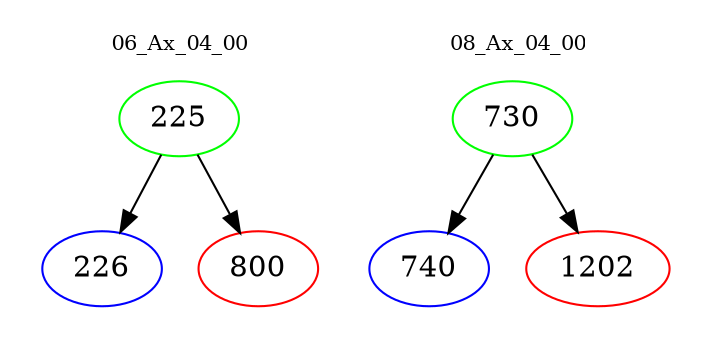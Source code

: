 digraph{
subgraph cluster_0 {
color = white
label = "06_Ax_04_00";
fontsize=10;
T0_225 [label="225", color="green"]
T0_225 -> T0_226 [color="black"]
T0_226 [label="226", color="blue"]
T0_225 -> T0_800 [color="black"]
T0_800 [label="800", color="red"]
}
subgraph cluster_1 {
color = white
label = "08_Ax_04_00";
fontsize=10;
T1_730 [label="730", color="green"]
T1_730 -> T1_740 [color="black"]
T1_740 [label="740", color="blue"]
T1_730 -> T1_1202 [color="black"]
T1_1202 [label="1202", color="red"]
}
}

